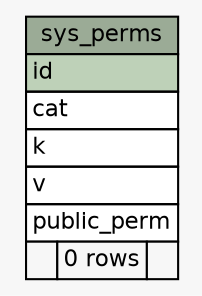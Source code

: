 // dot 2.26.3 on Linux 3.2.0-4-686-pae
// SchemaSpy rev 590
digraph "sys_perms" {
  graph [
    rankdir="RL"
    bgcolor="#f7f7f7"
    nodesep="0.18"
    ranksep="0.46"
    fontname="Helvetica"
    fontsize="11"
  ];
  node [
    fontname="Helvetica"
    fontsize="11"
    shape="plaintext"
  ];
  edge [
    arrowsize="0.8"
  ];
  "sys_perms" [
    label=<
    <TABLE BORDER="0" CELLBORDER="1" CELLSPACING="0" BGCOLOR="#ffffff">
      <TR><TD COLSPAN="3" BGCOLOR="#9bab96" ALIGN="CENTER">sys_perms</TD></TR>
      <TR><TD PORT="id" COLSPAN="3" BGCOLOR="#bed1b8" ALIGN="LEFT">id</TD></TR>
      <TR><TD PORT="cat" COLSPAN="3" ALIGN="LEFT">cat</TD></TR>
      <TR><TD PORT="k" COLSPAN="3" ALIGN="LEFT">k</TD></TR>
      <TR><TD PORT="v" COLSPAN="3" ALIGN="LEFT">v</TD></TR>
      <TR><TD PORT="public_perm" COLSPAN="3" ALIGN="LEFT">public_perm</TD></TR>
      <TR><TD ALIGN="LEFT" BGCOLOR="#f7f7f7">  </TD><TD ALIGN="RIGHT" BGCOLOR="#f7f7f7">0 rows</TD><TD ALIGN="RIGHT" BGCOLOR="#f7f7f7">  </TD></TR>
    </TABLE>>
    URL="tables/sys_perms.html"
    tooltip="sys_perms"
  ];
}
